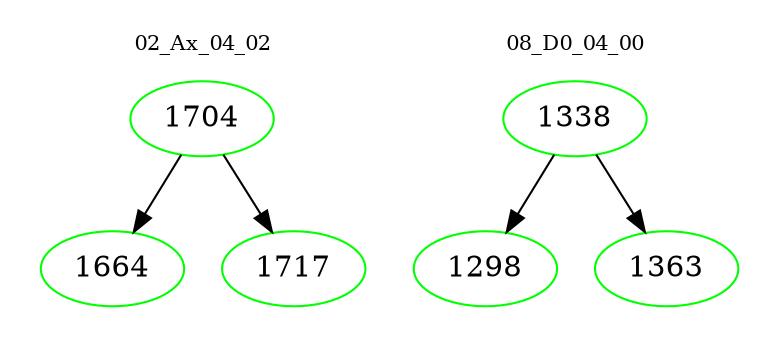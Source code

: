 digraph{
subgraph cluster_0 {
color = white
label = "02_Ax_04_02";
fontsize=10;
T0_1704 [label="1704", color="green"]
T0_1704 -> T0_1664 [color="black"]
T0_1664 [label="1664", color="green"]
T0_1704 -> T0_1717 [color="black"]
T0_1717 [label="1717", color="green"]
}
subgraph cluster_1 {
color = white
label = "08_D0_04_00";
fontsize=10;
T1_1338 [label="1338", color="green"]
T1_1338 -> T1_1298 [color="black"]
T1_1298 [label="1298", color="green"]
T1_1338 -> T1_1363 [color="black"]
T1_1363 [label="1363", color="green"]
}
}
